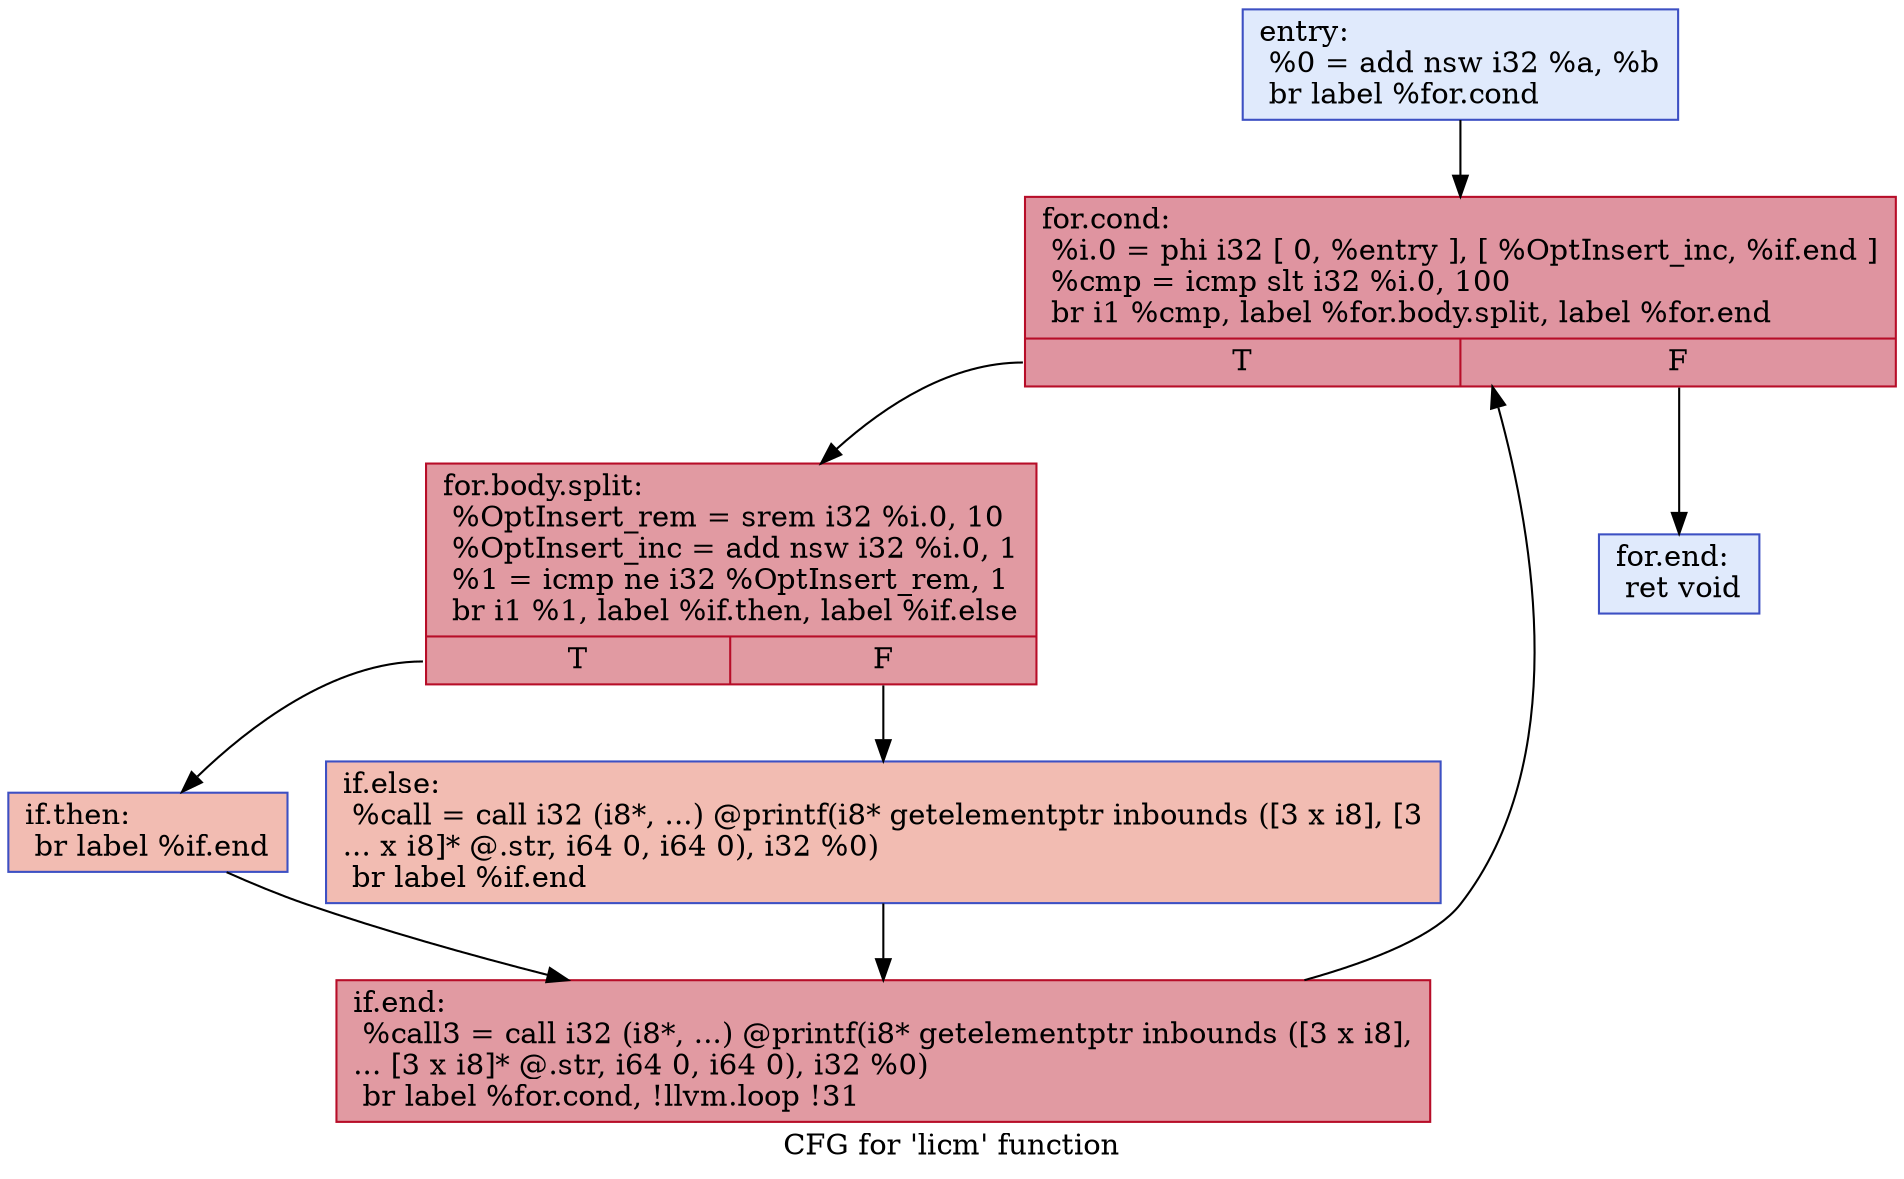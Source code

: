 digraph "CFG for 'licm' function" {
	label="CFG for 'licm' function";

	Node0x55e4c7b5d640 [shape=record,color="#3d50c3ff", style=filled, fillcolor="#b9d0f970",label="{entry:\l  %0 = add nsw i32 %a, %b\l  br label %for.cond\l}"];
	Node0x55e4c7b5d640 -> Node0x55e4c7b6e340;
	Node0x55e4c7b6e340 [shape=record,color="#b70d28ff", style=filled, fillcolor="#b70d2870",label="{for.cond:                                         \l  %i.0 = phi i32 [ 0, %entry ], [ %OptInsert_inc, %if.end ]\l  %cmp = icmp slt i32 %i.0, 100\l  br i1 %cmp, label %for.body.split, label %for.end\l|{<s0>T|<s1>F}}"];
	Node0x55e4c7b6e340:s0 -> Node0x55e4c7b6e390;
	Node0x55e4c7b6e340:s1 -> Node0x55e4c7b6e4d0;
	Node0x55e4c7b6e390 [shape=record,color="#b70d28ff", style=filled, fillcolor="#bb1b2c70",label="{for.body.split:                                   \l  %OptInsert_rem = srem i32 %i.0, 10\l  %OptInsert_inc = add nsw i32 %i.0, 1\l  %1 = icmp ne i32 %OptInsert_rem, 1\l  br i1 %1, label %if.then, label %if.else\l|{<s0>T|<s1>F}}"];
	Node0x55e4c7b6e390:s0 -> Node0x55e4c7b6e3e0;
	Node0x55e4c7b6e390:s1 -> Node0x55e4c7b6e430;
	Node0x55e4c7b6e3e0 [shape=record,color="#3d50c3ff", style=filled, fillcolor="#e1675170",label="{if.then:                                          \l  br label %if.end\l}"];
	Node0x55e4c7b6e3e0 -> Node0x55e4c7b6e480;
	Node0x55e4c7b6e430 [shape=record,color="#3d50c3ff", style=filled, fillcolor="#e1675170",label="{if.else:                                          \l  %call = call i32 (i8*, ...) @printf(i8* getelementptr inbounds ([3 x i8], [3\l... x i8]* @.str, i64 0, i64 0), i32 %0)\l  br label %if.end\l}"];
	Node0x55e4c7b6e430 -> Node0x55e4c7b6e480;
	Node0x55e4c7b6e480 [shape=record,color="#b70d28ff", style=filled, fillcolor="#bb1b2c70",label="{if.end:                                           \l  %call3 = call i32 (i8*, ...) @printf(i8* getelementptr inbounds ([3 x i8],\l... [3 x i8]* @.str, i64 0, i64 0), i32 %0)\l  br label %for.cond, !llvm.loop !31\l}"];
	Node0x55e4c7b6e480 -> Node0x55e4c7b6e340;
	Node0x55e4c7b6e4d0 [shape=record,color="#3d50c3ff", style=filled, fillcolor="#b9d0f970",label="{for.end:                                          \l  ret void\l}"];
}
